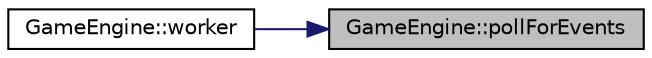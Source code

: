 digraph "GameEngine::pollForEvents"
{
 // LATEX_PDF_SIZE
  edge [fontname="Helvetica",fontsize="10",labelfontname="Helvetica",labelfontsize="10"];
  node [fontname="Helvetica",fontsize="10",shape=record];
  rankdir="RL";
  Node1 [label="GameEngine::pollForEvents",height=0.2,width=0.4,color="black", fillcolor="grey75", style="filled", fontcolor="black",tooltip=" "];
  Node1 -> Node2 [dir="back",color="midnightblue",fontsize="10",style="solid",fontname="Helvetica"];
  Node2 [label="GameEngine::worker",height=0.2,width=0.4,color="black", fillcolor="white", style="filled",URL="$class_game_engine.html#a44499a26d8c95de0bb649f43defd719a",tooltip=" "];
}
